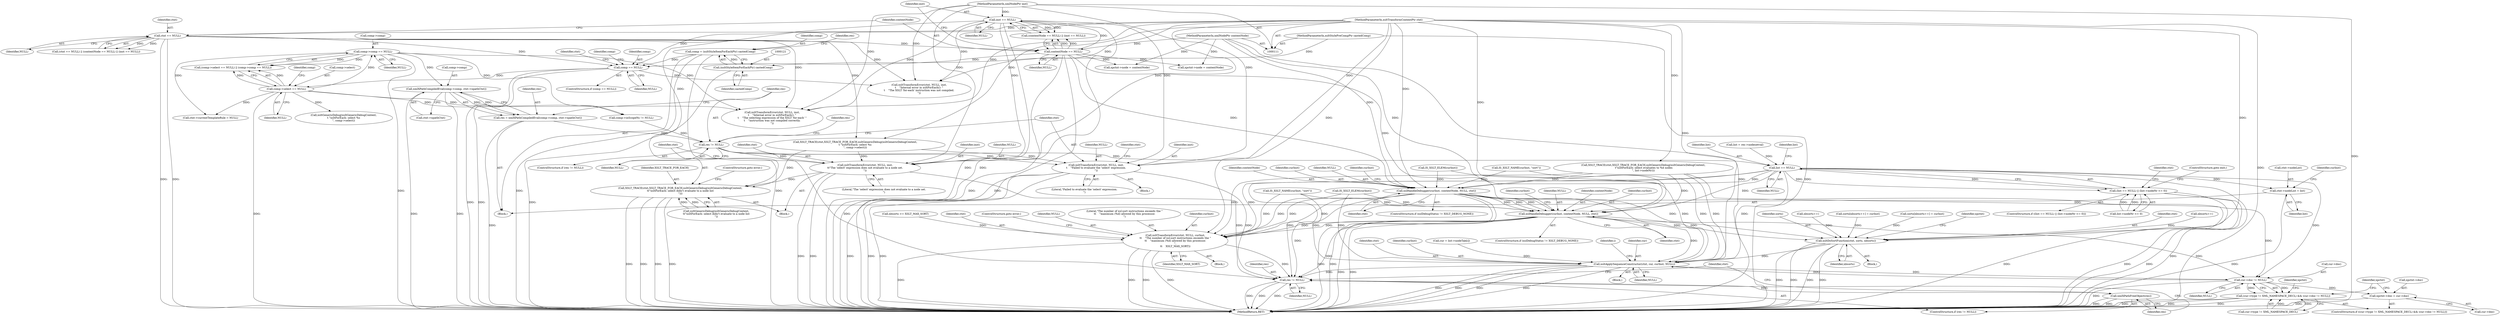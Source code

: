 digraph "1_Chrome_96dbafe288dbe2f0cc45fa3c39daf6d0c37acbab_40@del" {
"1000287" [label="(Call,xmlXPathCompiledEval(comp->comp, ctxt->xpathCtxt))"];
"1000177" [label="(Call,comp->comp == NULL)"];
"1000172" [label="(Call,comp->select == NULL)"];
"1000160" [label="(Call,comp == NULL)"];
"1000118" [label="(Call,comp = (xsltStyleItemForEachPtr) castedComp)"];
"1000120" [label="(Call,(xsltStyleItemForEachPtr) castedComp)"];
"1000115" [label="(MethodParameterIn,xsltStylePreCompPtr castedComp)"];
"1000151" [label="(Call,inst == NULL)"];
"1000114" [label="(MethodParameterIn,xmlNodePtr inst)"];
"1000148" [label="(Call,contextNode == NULL)"];
"1000113" [label="(MethodParameterIn,xmlNodePtr contextNode)"];
"1000144" [label="(Call,ctxt == NULL)"];
"1000112" [label="(MethodParameterIn,xsltTransformContextPtr ctxt)"];
"1000285" [label="(Call,res = xmlXPathCompiledEval(comp->comp, ctxt->xpathCtxt))"];
"1000295" [label="(Call,res != NULL)"];
"1000312" [label="(Call,xsltTransformError(ctxt, NULL, inst,\n\t\t\"The 'select' expression does not evaluate to a node set.\n\"))"];
"1000317" [label="(Call,XSLT_TRACE(ctxt,XSLT_TRACE_FOR_EACH,xsltGenericDebug(xsltGenericDebugContext,\n\t\t\"xsltForEach: select didn't evaluate to a node list\n\")))"];
"1000526" [label="(Call,res != NULL)"];
"1000529" [label="(Call,xmlXPathFreeObject(res))"];
"1000326" [label="(Call,xsltTransformError(ctxt, NULL, inst,\n\t    \"Failed to evaluate the 'select' expression.\n\"))"];
"1000339" [label="(Call,list == NULL)"];
"1000338" [label="(Call,(list == NULL) || (list->nodeNr <= 0))"];
"1000372" [label="(Call,ctxt->nodeList = list)"];
"1000405" [label="(Call,xslHandleDebugger(curInst, contextNode, NULL, ctxt))"];
"1000428" [label="(Call,xsltTransformError(ctxt, NULL, curInst,\n\t\t    \"The number of xsl:sort instructions exceeds the \"\n\t\t    \"maximum (%d) allowed by this processor.\n\",\n\t\t    XSLT_MAX_SORT))"];
"1000447" [label="(Call,xslHandleDebugger(curInst, contextNode, NULL, ctxt))"];
"1000457" [label="(Call,xsltDoSortFunction(ctxt, sorts, nbsorts))"];
"1000518" [label="(Call,xsltApplySequenceConstructor(ctxt, cur, curInst, NULL))"];
"1000499" [label="(Call,cur->doc != NULL)"];
"1000493" [label="(Call,(cur->type != XML_NAMESPACE_DECL) && (cur->doc != NULL))"];
"1000504" [label="(Call,xpctxt->doc = cur->doc)"];
"1000405" [label="(Call,xslHandleDebugger(curInst, contextNode, NULL, ctxt))"];
"1000149" [label="(Identifier,contextNode)"];
"1000145" [label="(Identifier,ctxt)"];
"1000424" [label="(Call,nbsorts >= XSLT_MAX_SORT)"];
"1000428" [label="(Call,xsltTransformError(ctxt, NULL, curInst,\n\t\t    \"The number of xsl:sort instructions exceeds the \"\n\t\t    \"maximum (%d) allowed by this processor.\n\",\n\t\t    XSLT_MAX_SORT))"];
"1000433" [label="(Identifier,XSLT_MAX_SORT)"];
"1000530" [label="(Identifier,res)"];
"1000419" [label="(Call,IS_XSLT_NAME(curInst, \"sort\"))"];
"1000525" [label="(ControlStructure,if (res != NULL))"];
"1000508" [label="(Call,cur->doc)"];
"1000566" [label="(MethodReturn,RET)"];
"1000294" [label="(ControlStructure,if (res != NULL))"];
"1000529" [label="(Call,xmlXPathFreeObject(res))"];
"1000153" [label="(Identifier,NULL)"];
"1000119" [label="(Identifier,comp)"];
"1000340" [label="(Identifier,list)"];
"1000171" [label="(Call,(comp->select == NULL) || (comp->comp == NULL))"];
"1000458" [label="(Identifier,ctxt)"];
"1000295" [label="(Call,res != NULL)"];
"1000367" [label="(Call,xpctxt->node = contextNode)"];
"1000286" [label="(Identifier,res)"];
"1000152" [label="(Identifier,inst)"];
"1000506" [label="(Identifier,xpctxt)"];
"1000460" [label="(Identifier,nbsorts)"];
"1000328" [label="(Identifier,NULL)"];
"1000287" [label="(Call,xmlXPathCompiledEval(comp->comp, ctxt->xpathCtxt))"];
"1000148" [label="(Call,contextNode == NULL)"];
"1000126" [label="(Identifier,res)"];
"1000338" [label="(Call,(list == NULL) || (list->nodeNr <= 0))"];
"1000159" [label="(ControlStructure,if (comp == NULL))"];
"1000146" [label="(Identifier,NULL)"];
"1000179" [label="(Identifier,comp)"];
"1000505" [label="(Call,xpctxt->doc)"];
"1000143" [label="(Call,(ctxt == NULL) || (contextNode == NULL) || (inst == NULL))"];
"1000349" [label="(Identifier,ctxt)"];
"1000178" [label="(Call,comp->comp)"];
"1000183" [label="(Call,xsltTransformError(ctxt, NULL, inst,\n\t    \"Internal error in xsltForEach(): \"\n\t    \"The selecting expression of the XSLT 'for-each' \"\n\t    \"instruction was not compiled correctly.\n\"))"];
"1000429" [label="(Identifier,ctxt)"];
"1000500" [label="(Call,cur->doc)"];
"1000311" [label="(Block,)"];
"1000440" [label="(Call,nbsorts++)"];
"1000112" [label="(MethodParameterIn,xsltTransformContextPtr ctxt)"];
"1000330" [label="(Literal,\"Failed to evaluate the 'select' expression.\n\")"];
"1000341" [label="(Identifier,NULL)"];
"1000333" [label="(Identifier,ctxt)"];
"1000120" [label="(Call,(xsltStyleItemForEachPtr) castedComp)"];
"1000317" [label="(Call,XSLT_TRACE(ctxt,XSLT_TRACE_FOR_EACH,xsltGenericDebug(xsltGenericDebugContext,\n\t\t\"xsltForEach: select didn't evaluate to a node list\n\")))"];
"1000291" [label="(Call,ctxt->xpathCtxt)"];
"1000162" [label="(Identifier,NULL)"];
"1000408" [label="(Identifier,NULL)"];
"1000494" [label="(Call,cur->type != XML_NAMESPACE_DECL)"];
"1000407" [label="(Identifier,contextNode)"];
"1000326" [label="(Call,xsltTransformError(ctxt, NULL, inst,\n\t    \"Failed to evaluate the 'select' expression.\n\"))"];
"1000480" [label="(Call,cur = list->nodeTab[i])"];
"1000457" [label="(Call,xsltDoSortFunction(ctxt, sorts, nbsorts))"];
"1000347" [label="(ControlStructure,goto exit;)"];
"1000319" [label="(Identifier,XSLT_TRACE_FOR_EACH)"];
"1000181" [label="(Identifier,NULL)"];
"1000160" [label="(Call,comp == NULL)"];
"1000459" [label="(Identifier,sorts)"];
"1000297" [label="(Identifier,NULL)"];
"1000116" [label="(Block,)"];
"1000372" [label="(Call,ctxt->nodeList = list)"];
"1000453" [label="(Identifier,curInst)"];
"1000479" [label="(Block,)"];
"1000194" [label="(Call,XSLT_TRACE(ctxt,XSLT_TRACE_FOR_EACH,xsltGenericDebug(xsltGenericDebugContext,\n\t \"xsltForEach: select %s\n\", comp->select)))"];
"1000305" [label="(Call,list = res->nodesetval)"];
"1000528" [label="(Identifier,NULL)"];
"1000197" [label="(Call,xsltGenericDebug(xsltGenericDebugContext,\n\t \"xsltForEach: select %s\n\", comp->select))"];
"1000493" [label="(Call,(cur->type != XML_NAMESPACE_DECL) && (cur->doc != NULL))"];
"1000337" [label="(ControlStructure,if ((list == NULL) || (list->nodeNr <= 0)))"];
"1000323" [label="(ControlStructure,goto error;)"];
"1000409" [label="(Identifier,ctxt)"];
"1000165" [label="(Identifier,ctxt)"];
"1000173" [label="(Call,comp->select)"];
"1000417" [label="(Call,IS_XSLT_ELEM(curInst))"];
"1000115" [label="(MethodParameterIn,xsltStylePreCompPtr castedComp)"];
"1000296" [label="(Identifier,res)"];
"1000427" [label="(Block,)"];
"1000450" [label="(Identifier,NULL)"];
"1000504" [label="(Call,xpctxt->doc = cur->doc)"];
"1000389" [label="(Block,)"];
"1000533" [label="(Identifier,ctxt)"];
"1000223" [label="(Call,ctxt->currentTemplateRule = NULL)"];
"1000150" [label="(Identifier,NULL)"];
"1000447" [label="(Call,xslHandleDebugger(curInst, contextNode, NULL, ctxt))"];
"1000288" [label="(Call,comp->comp)"];
"1000114" [label="(MethodParameterIn,xmlNodePtr inst)"];
"1000522" [label="(Identifier,NULL)"];
"1000151" [label="(Call,inst == NULL)"];
"1000434" [label="(ControlStructure,goto error;)"];
"1000147" [label="(Call,(contextNode == NULL) || (inst == NULL))"];
"1000499" [label="(Call,cur->doc != NULL)"];
"1000339" [label="(Call,list == NULL)"];
"1000503" [label="(Identifier,NULL)"];
"1000315" [label="(Identifier,inst)"];
"1000320" [label="(Call,xsltGenericDebug(xsltGenericDebugContext,\n\t\t\"xsltForEach: select didn't evaluate to a node list\n\"))"];
"1000398" [label="(Call,nbsorts++)"];
"1000243" [label="(Call,xpctxt->node = contextNode)"];
"1000401" [label="(ControlStructure,if (xslDebugStatus != XSLT_DEBUG_NONE))"];
"1000314" [label="(Identifier,NULL)"];
"1000118" [label="(Call,comp = (xsltStyleItemForEachPtr) castedComp)"];
"1000406" [label="(Identifier,curInst)"];
"1000430" [label="(Identifier,NULL)"];
"1000327" [label="(Identifier,ctxt)"];
"1000113" [label="(MethodParameterIn,xmlNodePtr contextNode)"];
"1000513" [label="(Identifier,xpctxt)"];
"1000174" [label="(Identifier,comp)"];
"1000526" [label="(Call,res != NULL)"];
"1000395" [label="(Call,sorts[nbsorts++] = curInst)"];
"1000313" [label="(Identifier,ctxt)"];
"1000437" [label="(Call,sorts[nbsorts++] = curInst)"];
"1000527" [label="(Identifier,res)"];
"1000478" [label="(Identifier,i)"];
"1000302" [label="(Identifier,res)"];
"1000176" [label="(Identifier,NULL)"];
"1000432" [label="(Literal,\"The number of xsl:sort instructions exceeds the \"\n\t\t    \"maximum (%d) allowed by this processor.\n\")"];
"1000449" [label="(Identifier,contextNode)"];
"1000378" [label="(Identifier,curInst)"];
"1000329" [label="(Identifier,inst)"];
"1000344" [label="(Identifier,list)"];
"1000172" [label="(Call,comp->select == NULL)"];
"1000376" [label="(Identifier,list)"];
"1000325" [label="(Block,)"];
"1000348" [label="(Call,XSLT_TRACE(ctxt,XSLT_TRACE_FOR_EACH,xsltGenericDebug(xsltGenericDebugContext,\n \t\"xsltForEach: select evaluates to %d nodes\n\", list->nodeNr)))"];
"1000312" [label="(Call,xsltTransformError(ctxt, NULL, inst,\n\t\t\"The 'select' expression does not evaluate to a node set.\n\"))"];
"1000384" [label="(Call,IS_XSLT_ELEM(curInst))"];
"1000144" [label="(Call,ctxt == NULL)"];
"1000520" [label="(Identifier,cur)"];
"1000519" [label="(Identifier,ctxt)"];
"1000164" [label="(Call,xsltTransformError(ctxt, NULL, inst,\n\t    \"Internal error in xsltForEach(): \"\n\t    \"The XSLT 'for-each' instruction was not compiled.\n\"))"];
"1000122" [label="(Identifier,castedComp)"];
"1000161" [label="(Identifier,comp)"];
"1000316" [label="(Literal,\"The 'select' expression does not evaluate to a node set.\n\")"];
"1000373" [label="(Call,ctxt->nodeList)"];
"1000318" [label="(Identifier,ctxt)"];
"1000463" [label="(Identifier,xpctxt)"];
"1000285" [label="(Call,res = xmlXPathCompiledEval(comp->comp, ctxt->xpathCtxt))"];
"1000386" [label="(Call,IS_XSLT_NAME(curInst, \"sort\"))"];
"1000411" [label="(Identifier,curInst)"];
"1000492" [label="(ControlStructure,if ((cur->type != XML_NAMESPACE_DECL) && (cur->doc != NULL)))"];
"1000448" [label="(Identifier,curInst)"];
"1000431" [label="(Identifier,curInst)"];
"1000518" [label="(Call,xsltApplySequenceConstructor(ctxt, cur, curInst, NULL))"];
"1000177" [label="(Call,comp->comp == NULL)"];
"1000451" [label="(Identifier,ctxt)"];
"1000521" [label="(Identifier,curInst)"];
"1000342" [label="(Call,list->nodeNr <= 0)"];
"1000443" [label="(ControlStructure,if (xslDebugStatus != XSLT_DEBUG_NONE))"];
"1000249" [label="(Call,comp->inScopeNs != NULL)"];
"1000287" -> "1000285"  [label="AST: "];
"1000287" -> "1000291"  [label="CFG: "];
"1000288" -> "1000287"  [label="AST: "];
"1000291" -> "1000287"  [label="AST: "];
"1000285" -> "1000287"  [label="CFG: "];
"1000287" -> "1000566"  [label="DDG: "];
"1000287" -> "1000566"  [label="DDG: "];
"1000287" -> "1000285"  [label="DDG: "];
"1000287" -> "1000285"  [label="DDG: "];
"1000177" -> "1000287"  [label="DDG: "];
"1000177" -> "1000171"  [label="AST: "];
"1000177" -> "1000181"  [label="CFG: "];
"1000178" -> "1000177"  [label="AST: "];
"1000181" -> "1000177"  [label="AST: "];
"1000171" -> "1000177"  [label="CFG: "];
"1000177" -> "1000566"  [label="DDG: "];
"1000177" -> "1000171"  [label="DDG: "];
"1000177" -> "1000171"  [label="DDG: "];
"1000172" -> "1000177"  [label="DDG: "];
"1000177" -> "1000183"  [label="DDG: "];
"1000177" -> "1000223"  [label="DDG: "];
"1000177" -> "1000249"  [label="DDG: "];
"1000172" -> "1000171"  [label="AST: "];
"1000172" -> "1000176"  [label="CFG: "];
"1000173" -> "1000172"  [label="AST: "];
"1000176" -> "1000172"  [label="AST: "];
"1000179" -> "1000172"  [label="CFG: "];
"1000171" -> "1000172"  [label="CFG: "];
"1000172" -> "1000566"  [label="DDG: "];
"1000172" -> "1000171"  [label="DDG: "];
"1000172" -> "1000171"  [label="DDG: "];
"1000160" -> "1000172"  [label="DDG: "];
"1000172" -> "1000183"  [label="DDG: "];
"1000172" -> "1000197"  [label="DDG: "];
"1000172" -> "1000223"  [label="DDG: "];
"1000172" -> "1000249"  [label="DDG: "];
"1000160" -> "1000159"  [label="AST: "];
"1000160" -> "1000162"  [label="CFG: "];
"1000161" -> "1000160"  [label="AST: "];
"1000162" -> "1000160"  [label="AST: "];
"1000165" -> "1000160"  [label="CFG: "];
"1000174" -> "1000160"  [label="CFG: "];
"1000160" -> "1000566"  [label="DDG: "];
"1000160" -> "1000566"  [label="DDG: "];
"1000118" -> "1000160"  [label="DDG: "];
"1000151" -> "1000160"  [label="DDG: "];
"1000148" -> "1000160"  [label="DDG: "];
"1000144" -> "1000160"  [label="DDG: "];
"1000160" -> "1000164"  [label="DDG: "];
"1000118" -> "1000116"  [label="AST: "];
"1000118" -> "1000120"  [label="CFG: "];
"1000119" -> "1000118"  [label="AST: "];
"1000120" -> "1000118"  [label="AST: "];
"1000126" -> "1000118"  [label="CFG: "];
"1000118" -> "1000566"  [label="DDG: "];
"1000118" -> "1000566"  [label="DDG: "];
"1000120" -> "1000118"  [label="DDG: "];
"1000120" -> "1000122"  [label="CFG: "];
"1000121" -> "1000120"  [label="AST: "];
"1000122" -> "1000120"  [label="AST: "];
"1000120" -> "1000566"  [label="DDG: "];
"1000115" -> "1000120"  [label="DDG: "];
"1000115" -> "1000111"  [label="AST: "];
"1000115" -> "1000566"  [label="DDG: "];
"1000151" -> "1000147"  [label="AST: "];
"1000151" -> "1000153"  [label="CFG: "];
"1000152" -> "1000151"  [label="AST: "];
"1000153" -> "1000151"  [label="AST: "];
"1000147" -> "1000151"  [label="CFG: "];
"1000151" -> "1000566"  [label="DDG: "];
"1000151" -> "1000566"  [label="DDG: "];
"1000151" -> "1000147"  [label="DDG: "];
"1000151" -> "1000147"  [label="DDG: "];
"1000114" -> "1000151"  [label="DDG: "];
"1000148" -> "1000151"  [label="DDG: "];
"1000151" -> "1000164"  [label="DDG: "];
"1000151" -> "1000183"  [label="DDG: "];
"1000151" -> "1000312"  [label="DDG: "];
"1000151" -> "1000326"  [label="DDG: "];
"1000114" -> "1000111"  [label="AST: "];
"1000114" -> "1000566"  [label="DDG: "];
"1000114" -> "1000164"  [label="DDG: "];
"1000114" -> "1000183"  [label="DDG: "];
"1000114" -> "1000312"  [label="DDG: "];
"1000114" -> "1000326"  [label="DDG: "];
"1000148" -> "1000147"  [label="AST: "];
"1000148" -> "1000150"  [label="CFG: "];
"1000149" -> "1000148"  [label="AST: "];
"1000150" -> "1000148"  [label="AST: "];
"1000152" -> "1000148"  [label="CFG: "];
"1000147" -> "1000148"  [label="CFG: "];
"1000148" -> "1000566"  [label="DDG: "];
"1000148" -> "1000566"  [label="DDG: "];
"1000148" -> "1000147"  [label="DDG: "];
"1000148" -> "1000147"  [label="DDG: "];
"1000113" -> "1000148"  [label="DDG: "];
"1000144" -> "1000148"  [label="DDG: "];
"1000148" -> "1000243"  [label="DDG: "];
"1000148" -> "1000367"  [label="DDG: "];
"1000148" -> "1000405"  [label="DDG: "];
"1000148" -> "1000447"  [label="DDG: "];
"1000113" -> "1000111"  [label="AST: "];
"1000113" -> "1000566"  [label="DDG: "];
"1000113" -> "1000243"  [label="DDG: "];
"1000113" -> "1000367"  [label="DDG: "];
"1000113" -> "1000405"  [label="DDG: "];
"1000113" -> "1000447"  [label="DDG: "];
"1000144" -> "1000143"  [label="AST: "];
"1000144" -> "1000146"  [label="CFG: "];
"1000145" -> "1000144"  [label="AST: "];
"1000146" -> "1000144"  [label="AST: "];
"1000149" -> "1000144"  [label="CFG: "];
"1000143" -> "1000144"  [label="CFG: "];
"1000144" -> "1000566"  [label="DDG: "];
"1000144" -> "1000566"  [label="DDG: "];
"1000144" -> "1000143"  [label="DDG: "];
"1000144" -> "1000143"  [label="DDG: "];
"1000112" -> "1000144"  [label="DDG: "];
"1000144" -> "1000164"  [label="DDG: "];
"1000144" -> "1000183"  [label="DDG: "];
"1000144" -> "1000194"  [label="DDG: "];
"1000112" -> "1000111"  [label="AST: "];
"1000112" -> "1000566"  [label="DDG: "];
"1000112" -> "1000164"  [label="DDG: "];
"1000112" -> "1000183"  [label="DDG: "];
"1000112" -> "1000194"  [label="DDG: "];
"1000112" -> "1000312"  [label="DDG: "];
"1000112" -> "1000317"  [label="DDG: "];
"1000112" -> "1000326"  [label="DDG: "];
"1000112" -> "1000348"  [label="DDG: "];
"1000112" -> "1000405"  [label="DDG: "];
"1000112" -> "1000428"  [label="DDG: "];
"1000112" -> "1000447"  [label="DDG: "];
"1000112" -> "1000457"  [label="DDG: "];
"1000112" -> "1000518"  [label="DDG: "];
"1000285" -> "1000116"  [label="AST: "];
"1000286" -> "1000285"  [label="AST: "];
"1000296" -> "1000285"  [label="CFG: "];
"1000285" -> "1000566"  [label="DDG: "];
"1000285" -> "1000295"  [label="DDG: "];
"1000295" -> "1000294"  [label="AST: "];
"1000295" -> "1000297"  [label="CFG: "];
"1000296" -> "1000295"  [label="AST: "];
"1000297" -> "1000295"  [label="AST: "];
"1000302" -> "1000295"  [label="CFG: "];
"1000327" -> "1000295"  [label="CFG: "];
"1000249" -> "1000295"  [label="DDG: "];
"1000295" -> "1000312"  [label="DDG: "];
"1000295" -> "1000326"  [label="DDG: "];
"1000295" -> "1000339"  [label="DDG: "];
"1000295" -> "1000526"  [label="DDG: "];
"1000312" -> "1000311"  [label="AST: "];
"1000312" -> "1000316"  [label="CFG: "];
"1000313" -> "1000312"  [label="AST: "];
"1000314" -> "1000312"  [label="AST: "];
"1000315" -> "1000312"  [label="AST: "];
"1000316" -> "1000312"  [label="AST: "];
"1000318" -> "1000312"  [label="CFG: "];
"1000312" -> "1000566"  [label="DDG: "];
"1000312" -> "1000566"  [label="DDG: "];
"1000194" -> "1000312"  [label="DDG: "];
"1000312" -> "1000317"  [label="DDG: "];
"1000312" -> "1000526"  [label="DDG: "];
"1000317" -> "1000311"  [label="AST: "];
"1000317" -> "1000320"  [label="CFG: "];
"1000318" -> "1000317"  [label="AST: "];
"1000319" -> "1000317"  [label="AST: "];
"1000320" -> "1000317"  [label="AST: "];
"1000323" -> "1000317"  [label="CFG: "];
"1000317" -> "1000566"  [label="DDG: "];
"1000317" -> "1000566"  [label="DDG: "];
"1000317" -> "1000566"  [label="DDG: "];
"1000317" -> "1000566"  [label="DDG: "];
"1000194" -> "1000317"  [label="DDG: "];
"1000320" -> "1000317"  [label="DDG: "];
"1000320" -> "1000317"  [label="DDG: "];
"1000526" -> "1000525"  [label="AST: "];
"1000526" -> "1000528"  [label="CFG: "];
"1000527" -> "1000526"  [label="AST: "];
"1000528" -> "1000526"  [label="AST: "];
"1000530" -> "1000526"  [label="CFG: "];
"1000533" -> "1000526"  [label="CFG: "];
"1000526" -> "1000566"  [label="DDG: "];
"1000526" -> "1000566"  [label="DDG: "];
"1000526" -> "1000566"  [label="DDG: "];
"1000518" -> "1000526"  [label="DDG: "];
"1000405" -> "1000526"  [label="DDG: "];
"1000428" -> "1000526"  [label="DDG: "];
"1000339" -> "1000526"  [label="DDG: "];
"1000326" -> "1000526"  [label="DDG: "];
"1000447" -> "1000526"  [label="DDG: "];
"1000526" -> "1000529"  [label="DDG: "];
"1000529" -> "1000525"  [label="AST: "];
"1000529" -> "1000530"  [label="CFG: "];
"1000530" -> "1000529"  [label="AST: "];
"1000533" -> "1000529"  [label="CFG: "];
"1000529" -> "1000566"  [label="DDG: "];
"1000529" -> "1000566"  [label="DDG: "];
"1000326" -> "1000325"  [label="AST: "];
"1000326" -> "1000330"  [label="CFG: "];
"1000327" -> "1000326"  [label="AST: "];
"1000328" -> "1000326"  [label="AST: "];
"1000329" -> "1000326"  [label="AST: "];
"1000330" -> "1000326"  [label="AST: "];
"1000333" -> "1000326"  [label="CFG: "];
"1000326" -> "1000566"  [label="DDG: "];
"1000326" -> "1000566"  [label="DDG: "];
"1000326" -> "1000566"  [label="DDG: "];
"1000194" -> "1000326"  [label="DDG: "];
"1000339" -> "1000338"  [label="AST: "];
"1000339" -> "1000341"  [label="CFG: "];
"1000340" -> "1000339"  [label="AST: "];
"1000341" -> "1000339"  [label="AST: "];
"1000344" -> "1000339"  [label="CFG: "];
"1000338" -> "1000339"  [label="CFG: "];
"1000339" -> "1000566"  [label="DDG: "];
"1000339" -> "1000338"  [label="DDG: "];
"1000339" -> "1000338"  [label="DDG: "];
"1000305" -> "1000339"  [label="DDG: "];
"1000339" -> "1000372"  [label="DDG: "];
"1000339" -> "1000405"  [label="DDG: "];
"1000339" -> "1000428"  [label="DDG: "];
"1000339" -> "1000447"  [label="DDG: "];
"1000339" -> "1000499"  [label="DDG: "];
"1000339" -> "1000518"  [label="DDG: "];
"1000338" -> "1000337"  [label="AST: "];
"1000338" -> "1000342"  [label="CFG: "];
"1000342" -> "1000338"  [label="AST: "];
"1000347" -> "1000338"  [label="CFG: "];
"1000349" -> "1000338"  [label="CFG: "];
"1000338" -> "1000566"  [label="DDG: "];
"1000338" -> "1000566"  [label="DDG: "];
"1000338" -> "1000566"  [label="DDG: "];
"1000342" -> "1000338"  [label="DDG: "];
"1000342" -> "1000338"  [label="DDG: "];
"1000372" -> "1000116"  [label="AST: "];
"1000372" -> "1000376"  [label="CFG: "];
"1000373" -> "1000372"  [label="AST: "];
"1000376" -> "1000372"  [label="AST: "];
"1000378" -> "1000372"  [label="CFG: "];
"1000372" -> "1000566"  [label="DDG: "];
"1000405" -> "1000401"  [label="AST: "];
"1000405" -> "1000409"  [label="CFG: "];
"1000406" -> "1000405"  [label="AST: "];
"1000407" -> "1000405"  [label="AST: "];
"1000408" -> "1000405"  [label="AST: "];
"1000409" -> "1000405"  [label="AST: "];
"1000411" -> "1000405"  [label="CFG: "];
"1000405" -> "1000566"  [label="DDG: "];
"1000405" -> "1000566"  [label="DDG: "];
"1000386" -> "1000405"  [label="DDG: "];
"1000384" -> "1000405"  [label="DDG: "];
"1000348" -> "1000405"  [label="DDG: "];
"1000405" -> "1000428"  [label="DDG: "];
"1000405" -> "1000428"  [label="DDG: "];
"1000405" -> "1000447"  [label="DDG: "];
"1000405" -> "1000447"  [label="DDG: "];
"1000405" -> "1000447"  [label="DDG: "];
"1000405" -> "1000457"  [label="DDG: "];
"1000405" -> "1000499"  [label="DDG: "];
"1000405" -> "1000518"  [label="DDG: "];
"1000428" -> "1000427"  [label="AST: "];
"1000428" -> "1000433"  [label="CFG: "];
"1000429" -> "1000428"  [label="AST: "];
"1000430" -> "1000428"  [label="AST: "];
"1000431" -> "1000428"  [label="AST: "];
"1000432" -> "1000428"  [label="AST: "];
"1000433" -> "1000428"  [label="AST: "];
"1000434" -> "1000428"  [label="CFG: "];
"1000428" -> "1000566"  [label="DDG: "];
"1000428" -> "1000566"  [label="DDG: "];
"1000428" -> "1000566"  [label="DDG: "];
"1000428" -> "1000566"  [label="DDG: "];
"1000348" -> "1000428"  [label="DDG: "];
"1000447" -> "1000428"  [label="DDG: "];
"1000447" -> "1000428"  [label="DDG: "];
"1000419" -> "1000428"  [label="DDG: "];
"1000417" -> "1000428"  [label="DDG: "];
"1000424" -> "1000428"  [label="DDG: "];
"1000447" -> "1000443"  [label="AST: "];
"1000447" -> "1000451"  [label="CFG: "];
"1000448" -> "1000447"  [label="AST: "];
"1000449" -> "1000447"  [label="AST: "];
"1000450" -> "1000447"  [label="AST: "];
"1000451" -> "1000447"  [label="AST: "];
"1000453" -> "1000447"  [label="CFG: "];
"1000447" -> "1000566"  [label="DDG: "];
"1000447" -> "1000566"  [label="DDG: "];
"1000419" -> "1000447"  [label="DDG: "];
"1000417" -> "1000447"  [label="DDG: "];
"1000348" -> "1000447"  [label="DDG: "];
"1000447" -> "1000457"  [label="DDG: "];
"1000447" -> "1000499"  [label="DDG: "];
"1000447" -> "1000518"  [label="DDG: "];
"1000457" -> "1000389"  [label="AST: "];
"1000457" -> "1000460"  [label="CFG: "];
"1000458" -> "1000457"  [label="AST: "];
"1000459" -> "1000457"  [label="AST: "];
"1000460" -> "1000457"  [label="AST: "];
"1000463" -> "1000457"  [label="CFG: "];
"1000457" -> "1000566"  [label="DDG: "];
"1000457" -> "1000566"  [label="DDG: "];
"1000457" -> "1000566"  [label="DDG: "];
"1000457" -> "1000566"  [label="DDG: "];
"1000348" -> "1000457"  [label="DDG: "];
"1000395" -> "1000457"  [label="DDG: "];
"1000437" -> "1000457"  [label="DDG: "];
"1000440" -> "1000457"  [label="DDG: "];
"1000398" -> "1000457"  [label="DDG: "];
"1000457" -> "1000518"  [label="DDG: "];
"1000518" -> "1000479"  [label="AST: "];
"1000518" -> "1000522"  [label="CFG: "];
"1000519" -> "1000518"  [label="AST: "];
"1000520" -> "1000518"  [label="AST: "];
"1000521" -> "1000518"  [label="AST: "];
"1000522" -> "1000518"  [label="AST: "];
"1000478" -> "1000518"  [label="CFG: "];
"1000518" -> "1000566"  [label="DDG: "];
"1000518" -> "1000566"  [label="DDG: "];
"1000518" -> "1000566"  [label="DDG: "];
"1000518" -> "1000566"  [label="DDG: "];
"1000518" -> "1000499"  [label="DDG: "];
"1000348" -> "1000518"  [label="DDG: "];
"1000480" -> "1000518"  [label="DDG: "];
"1000419" -> "1000518"  [label="DDG: "];
"1000386" -> "1000518"  [label="DDG: "];
"1000384" -> "1000518"  [label="DDG: "];
"1000417" -> "1000518"  [label="DDG: "];
"1000499" -> "1000518"  [label="DDG: "];
"1000499" -> "1000493"  [label="AST: "];
"1000499" -> "1000503"  [label="CFG: "];
"1000500" -> "1000499"  [label="AST: "];
"1000503" -> "1000499"  [label="AST: "];
"1000493" -> "1000499"  [label="CFG: "];
"1000499" -> "1000566"  [label="DDG: "];
"1000499" -> "1000493"  [label="DDG: "];
"1000499" -> "1000493"  [label="DDG: "];
"1000499" -> "1000504"  [label="DDG: "];
"1000493" -> "1000492"  [label="AST: "];
"1000493" -> "1000494"  [label="CFG: "];
"1000494" -> "1000493"  [label="AST: "];
"1000506" -> "1000493"  [label="CFG: "];
"1000513" -> "1000493"  [label="CFG: "];
"1000493" -> "1000566"  [label="DDG: "];
"1000493" -> "1000566"  [label="DDG: "];
"1000493" -> "1000566"  [label="DDG: "];
"1000494" -> "1000493"  [label="DDG: "];
"1000494" -> "1000493"  [label="DDG: "];
"1000504" -> "1000492"  [label="AST: "];
"1000504" -> "1000508"  [label="CFG: "];
"1000505" -> "1000504"  [label="AST: "];
"1000508" -> "1000504"  [label="AST: "];
"1000513" -> "1000504"  [label="CFG: "];
"1000504" -> "1000566"  [label="DDG: "];
}

